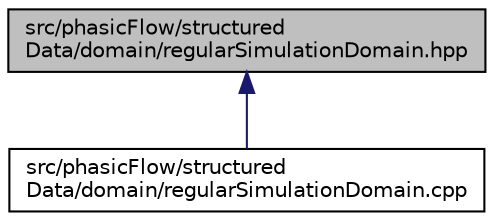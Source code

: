 digraph "src/phasicFlow/structuredData/domain/regularSimulationDomain.hpp"
{
 // LATEX_PDF_SIZE
  edge [fontname="Helvetica",fontsize="10",labelfontname="Helvetica",labelfontsize="10"];
  node [fontname="Helvetica",fontsize="10",shape=record];
  Node1 [label="src/phasicFlow/structured\lData/domain/regularSimulationDomain.hpp",height=0.2,width=0.4,color="black", fillcolor="grey75", style="filled", fontcolor="black",tooltip=" "];
  Node1 -> Node2 [dir="back",color="midnightblue",fontsize="10",style="solid",fontname="Helvetica"];
  Node2 [label="src/phasicFlow/structured\lData/domain/regularSimulationDomain.cpp",height=0.2,width=0.4,color="black", fillcolor="white", style="filled",URL="$regularSimulationDomain_8cpp.html",tooltip=" "];
}
